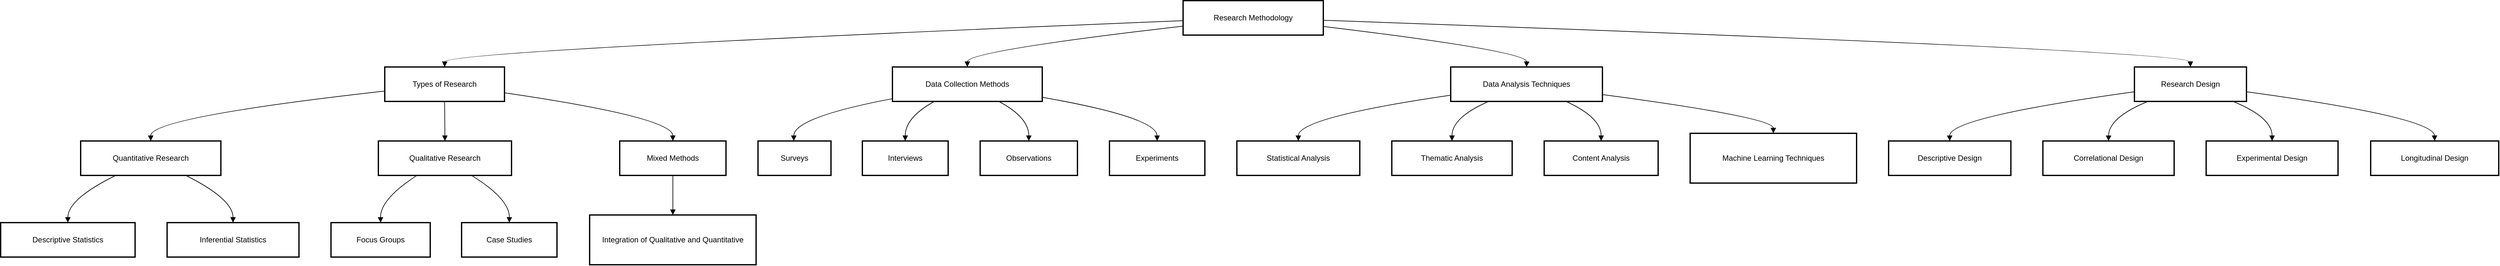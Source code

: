 <mxfile version="26.2.10">
  <diagram name="Page-1" id="FsqUIHSofxW_8lVIhA-Z">
    <mxGraphModel>
      <root>
        <mxCell id="0" />
        <mxCell id="1" parent="0" />
        <mxCell id="2" value="Research Methodology" style="whiteSpace=wrap;strokeWidth=2;" vertex="1" parent="1">
          <mxGeometry x="1855" y="8" width="219" height="54" as="geometry" />
        </mxCell>
        <mxCell id="3" value="Types of Research" style="whiteSpace=wrap;strokeWidth=2;" vertex="1" parent="1">
          <mxGeometry x="608" y="112" width="187" height="54" as="geometry" />
        </mxCell>
        <mxCell id="4" value="Data Collection Methods" style="whiteSpace=wrap;strokeWidth=2;" vertex="1" parent="1">
          <mxGeometry x="1401" y="112" width="234" height="54" as="geometry" />
        </mxCell>
        <mxCell id="5" value="Data Analysis Techniques" style="whiteSpace=wrap;strokeWidth=2;" vertex="1" parent="1">
          <mxGeometry x="2273" y="112" width="237" height="54" as="geometry" />
        </mxCell>
        <mxCell id="6" value="Research Design" style="whiteSpace=wrap;strokeWidth=2;" vertex="1" parent="1">
          <mxGeometry x="3341" y="112" width="175" height="54" as="geometry" />
        </mxCell>
        <mxCell id="7" value="Quantitative Research" style="whiteSpace=wrap;strokeWidth=2;" vertex="1" parent="1">
          <mxGeometry x="133" y="228" width="219" height="54" as="geometry" />
        </mxCell>
        <mxCell id="8" value="Qualitative Research" style="whiteSpace=wrap;strokeWidth=2;" vertex="1" parent="1">
          <mxGeometry x="598" y="228" width="208" height="54" as="geometry" />
        </mxCell>
        <mxCell id="9" value="Mixed Methods" style="whiteSpace=wrap;strokeWidth=2;" vertex="1" parent="1">
          <mxGeometry x="975" y="228" width="166" height="54" as="geometry" />
        </mxCell>
        <mxCell id="10" value="Surveys" style="whiteSpace=wrap;strokeWidth=2;" vertex="1" parent="1">
          <mxGeometry x="1191" y="228" width="114" height="54" as="geometry" />
        </mxCell>
        <mxCell id="11" value="Interviews" style="whiteSpace=wrap;strokeWidth=2;" vertex="1" parent="1">
          <mxGeometry x="1354" y="228" width="134" height="54" as="geometry" />
        </mxCell>
        <mxCell id="12" value="Observations" style="whiteSpace=wrap;strokeWidth=2;" vertex="1" parent="1">
          <mxGeometry x="1538" y="228" width="152" height="54" as="geometry" />
        </mxCell>
        <mxCell id="13" value="Experiments" style="whiteSpace=wrap;strokeWidth=2;" vertex="1" parent="1">
          <mxGeometry x="1740" y="228" width="149" height="54" as="geometry" />
        </mxCell>
        <mxCell id="14" value="Statistical Analysis" style="whiteSpace=wrap;strokeWidth=2;" vertex="1" parent="1">
          <mxGeometry x="1939" y="228" width="192" height="54" as="geometry" />
        </mxCell>
        <mxCell id="15" value="Thematic Analysis" style="whiteSpace=wrap;strokeWidth=2;" vertex="1" parent="1">
          <mxGeometry x="2181" y="228" width="188" height="54" as="geometry" />
        </mxCell>
        <mxCell id="16" value="Content Analysis" style="whiteSpace=wrap;strokeWidth=2;" vertex="1" parent="1">
          <mxGeometry x="2419" y="228" width="178" height="54" as="geometry" />
        </mxCell>
        <mxCell id="17" value="Machine Learning Techniques" style="whiteSpace=wrap;strokeWidth=2;" vertex="1" parent="1">
          <mxGeometry x="2647" y="216" width="260" height="78" as="geometry" />
        </mxCell>
        <mxCell id="18" value="Descriptive Design" style="whiteSpace=wrap;strokeWidth=2;" vertex="1" parent="1">
          <mxGeometry x="2957" y="228" width="191" height="54" as="geometry" />
        </mxCell>
        <mxCell id="19" value="Correlational Design" style="whiteSpace=wrap;strokeWidth=2;" vertex="1" parent="1">
          <mxGeometry x="3198" y="228" width="205" height="54" as="geometry" />
        </mxCell>
        <mxCell id="20" value="Experimental Design" style="whiteSpace=wrap;strokeWidth=2;" vertex="1" parent="1">
          <mxGeometry x="3453" y="228" width="206" height="54" as="geometry" />
        </mxCell>
        <mxCell id="21" value="Longitudinal Design" style="whiteSpace=wrap;strokeWidth=2;" vertex="1" parent="1">
          <mxGeometry x="3710" y="228" width="200" height="54" as="geometry" />
        </mxCell>
        <mxCell id="22" value="Descriptive Statistics" style="whiteSpace=wrap;strokeWidth=2;" vertex="1" parent="1">
          <mxGeometry x="8" y="356" width="210" height="54" as="geometry" />
        </mxCell>
        <mxCell id="23" value="Inferential Statistics" style="whiteSpace=wrap;strokeWidth=2;" vertex="1" parent="1">
          <mxGeometry x="268" y="356" width="206" height="54" as="geometry" />
        </mxCell>
        <mxCell id="24" value="Focus Groups" style="whiteSpace=wrap;strokeWidth=2;" vertex="1" parent="1">
          <mxGeometry x="524" y="356" width="155" height="54" as="geometry" />
        </mxCell>
        <mxCell id="25" value="Case Studies" style="whiteSpace=wrap;strokeWidth=2;" vertex="1" parent="1">
          <mxGeometry x="728" y="356" width="149" height="54" as="geometry" />
        </mxCell>
        <mxCell id="26" value="Integration of Qualitative and Quantitative" style="whiteSpace=wrap;strokeWidth=2;" vertex="1" parent="1">
          <mxGeometry x="928" y="344" width="260" height="78" as="geometry" />
        </mxCell>
        <mxCell id="27" value="" style="curved=1;startArrow=none;endArrow=block;exitX=0;exitY=0.58;entryX=0.5;entryY=0;" edge="1" parent="1" source="2" target="3">
          <mxGeometry relative="1" as="geometry">
            <Array as="points">
              <mxPoint x="702" y="87" />
            </Array>
          </mxGeometry>
        </mxCell>
        <mxCell id="28" value="" style="curved=1;startArrow=none;endArrow=block;exitX=0;exitY=0.74;entryX=0.5;entryY=0;" edge="1" parent="1" source="2" target="4">
          <mxGeometry relative="1" as="geometry">
            <Array as="points">
              <mxPoint x="1518" y="87" />
            </Array>
          </mxGeometry>
        </mxCell>
        <mxCell id="29" value="" style="curved=1;startArrow=none;endArrow=block;exitX=1;exitY=0.75;entryX=0.5;entryY=0;" edge="1" parent="1" source="2" target="5">
          <mxGeometry relative="1" as="geometry">
            <Array as="points">
              <mxPoint x="2392" y="87" />
            </Array>
          </mxGeometry>
        </mxCell>
        <mxCell id="30" value="" style="curved=1;startArrow=none;endArrow=block;exitX=1;exitY=0.57;entryX=0.5;entryY=0;" edge="1" parent="1" source="2" target="6">
          <mxGeometry relative="1" as="geometry">
            <Array as="points">
              <mxPoint x="3428" y="87" />
            </Array>
          </mxGeometry>
        </mxCell>
        <mxCell id="31" value="" style="curved=1;startArrow=none;endArrow=block;exitX=0;exitY=0.7;entryX=0.5;entryY=0;" edge="1" parent="1" source="3" target="7">
          <mxGeometry relative="1" as="geometry">
            <Array as="points">
              <mxPoint x="242" y="191" />
            </Array>
          </mxGeometry>
        </mxCell>
        <mxCell id="32" value="" style="curved=1;startArrow=none;endArrow=block;exitX=0.5;exitY=1;entryX=0.5;entryY=0;" edge="1" parent="1" source="3" target="8">
          <mxGeometry relative="1" as="geometry">
            <Array as="points" />
          </mxGeometry>
        </mxCell>
        <mxCell id="33" value="" style="curved=1;startArrow=none;endArrow=block;exitX=1;exitY=0.75;entryX=0.5;entryY=0;" edge="1" parent="1" source="3" target="9">
          <mxGeometry relative="1" as="geometry">
            <Array as="points">
              <mxPoint x="1058" y="191" />
            </Array>
          </mxGeometry>
        </mxCell>
        <mxCell id="34" value="" style="curved=1;startArrow=none;endArrow=block;exitX=0;exitY=0.92;entryX=0.49;entryY=0;" edge="1" parent="1" source="4" target="10">
          <mxGeometry relative="1" as="geometry">
            <Array as="points">
              <mxPoint x="1247" y="191" />
            </Array>
          </mxGeometry>
        </mxCell>
        <mxCell id="35" value="" style="curved=1;startArrow=none;endArrow=block;exitX=0.28;exitY=1;entryX=0.5;entryY=0;" edge="1" parent="1" source="4" target="11">
          <mxGeometry relative="1" as="geometry">
            <Array as="points">
              <mxPoint x="1421" y="191" />
            </Array>
          </mxGeometry>
        </mxCell>
        <mxCell id="36" value="" style="curved=1;startArrow=none;endArrow=block;exitX=0.71;exitY=1;entryX=0.5;entryY=0;" edge="1" parent="1" source="4" target="12">
          <mxGeometry relative="1" as="geometry">
            <Array as="points">
              <mxPoint x="1614" y="191" />
            </Array>
          </mxGeometry>
        </mxCell>
        <mxCell id="37" value="" style="curved=1;startArrow=none;endArrow=block;exitX=1;exitY=0.88;entryX=0.5;entryY=0;" edge="1" parent="1" source="4" target="13">
          <mxGeometry relative="1" as="geometry">
            <Array as="points">
              <mxPoint x="1814" y="191" />
            </Array>
          </mxGeometry>
        </mxCell>
        <mxCell id="38" value="" style="curved=1;startArrow=none;endArrow=block;exitX=0;exitY=0.82;entryX=0.5;entryY=0;" edge="1" parent="1" source="5" target="14">
          <mxGeometry relative="1" as="geometry">
            <Array as="points">
              <mxPoint x="2035" y="191" />
            </Array>
          </mxGeometry>
        </mxCell>
        <mxCell id="39" value="" style="curved=1;startArrow=none;endArrow=block;exitX=0.25;exitY=1;entryX=0.5;entryY=0;" edge="1" parent="1" source="5" target="15">
          <mxGeometry relative="1" as="geometry">
            <Array as="points">
              <mxPoint x="2275" y="191" />
            </Array>
          </mxGeometry>
        </mxCell>
        <mxCell id="40" value="" style="curved=1;startArrow=none;endArrow=block;exitX=0.76;exitY=1;entryX=0.5;entryY=0;" edge="1" parent="1" source="5" target="16">
          <mxGeometry relative="1" as="geometry">
            <Array as="points">
              <mxPoint x="2508" y="191" />
            </Array>
          </mxGeometry>
        </mxCell>
        <mxCell id="41" value="" style="curved=1;startArrow=none;endArrow=block;exitX=1;exitY=0.8;entryX=0.5;entryY=0;" edge="1" parent="1" source="5" target="17">
          <mxGeometry relative="1" as="geometry">
            <Array as="points">
              <mxPoint x="2777" y="191" />
            </Array>
          </mxGeometry>
        </mxCell>
        <mxCell id="42" value="" style="curved=1;startArrow=none;endArrow=block;exitX=0;exitY=0.72;entryX=0.5;entryY=0;" edge="1" parent="1" source="6" target="18">
          <mxGeometry relative="1" as="geometry">
            <Array as="points">
              <mxPoint x="3052" y="191" />
            </Array>
          </mxGeometry>
        </mxCell>
        <mxCell id="43" value="" style="curved=1;startArrow=none;endArrow=block;exitX=0.12;exitY=1;entryX=0.5;entryY=0;" edge="1" parent="1" source="6" target="19">
          <mxGeometry relative="1" as="geometry">
            <Array as="points">
              <mxPoint x="3301" y="191" />
            </Array>
          </mxGeometry>
        </mxCell>
        <mxCell id="44" value="" style="curved=1;startArrow=none;endArrow=block;exitX=0.88;exitY=1;entryX=0.5;entryY=0;" edge="1" parent="1" source="6" target="20">
          <mxGeometry relative="1" as="geometry">
            <Array as="points">
              <mxPoint x="3556" y="191" />
            </Array>
          </mxGeometry>
        </mxCell>
        <mxCell id="45" value="" style="curved=1;startArrow=none;endArrow=block;exitX=1;exitY=0.72;entryX=0.5;entryY=0;" edge="1" parent="1" source="6" target="21">
          <mxGeometry relative="1" as="geometry">
            <Array as="points">
              <mxPoint x="3809" y="191" />
            </Array>
          </mxGeometry>
        </mxCell>
        <mxCell id="46" value="" style="curved=1;startArrow=none;endArrow=block;exitX=0.25;exitY=1;entryX=0.5;entryY=0;" edge="1" parent="1" source="7" target="22">
          <mxGeometry relative="1" as="geometry">
            <Array as="points">
              <mxPoint x="113" y="319" />
            </Array>
          </mxGeometry>
        </mxCell>
        <mxCell id="47" value="" style="curved=1;startArrow=none;endArrow=block;exitX=0.75;exitY=1;entryX=0.5;entryY=0;" edge="1" parent="1" source="7" target="23">
          <mxGeometry relative="1" as="geometry">
            <Array as="points">
              <mxPoint x="371" y="319" />
            </Array>
          </mxGeometry>
        </mxCell>
        <mxCell id="48" value="" style="curved=1;startArrow=none;endArrow=block;exitX=0.29;exitY=1;entryX=0.5;entryY=0;" edge="1" parent="1" source="8" target="24">
          <mxGeometry relative="1" as="geometry">
            <Array as="points">
              <mxPoint x="601" y="319" />
            </Array>
          </mxGeometry>
        </mxCell>
        <mxCell id="49" value="" style="curved=1;startArrow=none;endArrow=block;exitX=0.7;exitY=1;entryX=0.5;entryY=0;" edge="1" parent="1" source="8" target="25">
          <mxGeometry relative="1" as="geometry">
            <Array as="points">
              <mxPoint x="803" y="319" />
            </Array>
          </mxGeometry>
        </mxCell>
        <mxCell id="50" value="" style="curved=1;startArrow=none;endArrow=block;exitX=0.5;exitY=1;entryX=0.5;entryY=0;" edge="1" parent="1" source="9" target="26">
          <mxGeometry relative="1" as="geometry">
            <Array as="points" />
          </mxGeometry>
        </mxCell>
      </root>
    </mxGraphModel>
  </diagram>
</mxfile>
